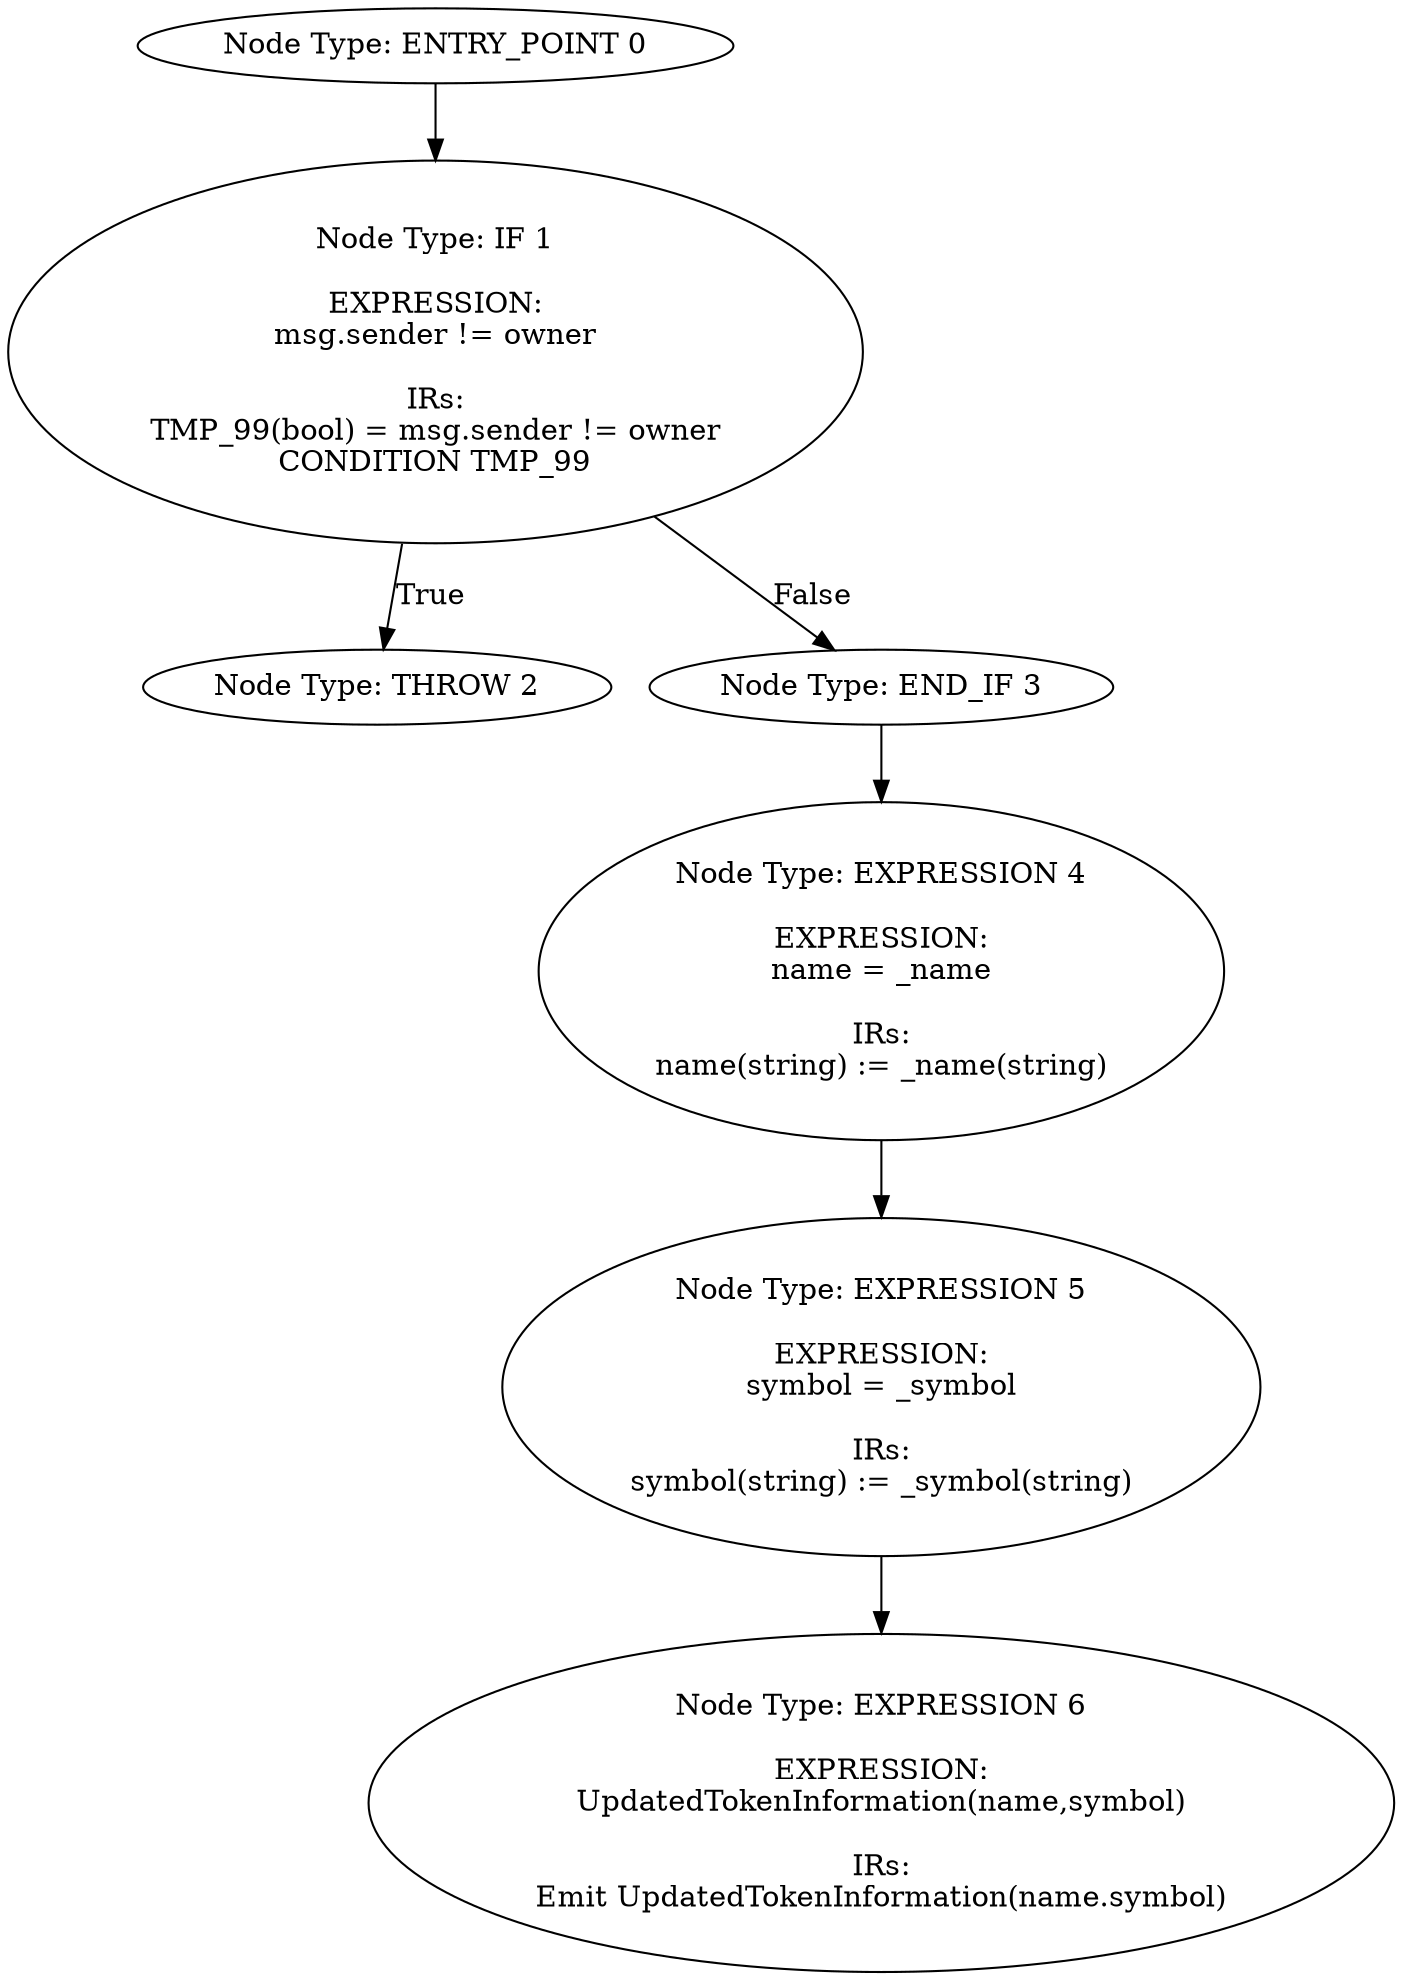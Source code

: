 digraph{
0[label="Node Type: ENTRY_POINT 0
"];
0->1;
1[label="Node Type: IF 1

EXPRESSION:
msg.sender != owner

IRs:
TMP_99(bool) = msg.sender != owner
CONDITION TMP_99"];
1->2[label="True"];
1->3[label="False"];
2[label="Node Type: THROW 2
"];
3[label="Node Type: END_IF 3
"];
3->4;
4[label="Node Type: EXPRESSION 4

EXPRESSION:
name = _name

IRs:
name(string) := _name(string)"];
4->5;
5[label="Node Type: EXPRESSION 5

EXPRESSION:
symbol = _symbol

IRs:
symbol(string) := _symbol(string)"];
5->6;
6[label="Node Type: EXPRESSION 6

EXPRESSION:
UpdatedTokenInformation(name,symbol)

IRs:
Emit UpdatedTokenInformation(name.symbol)"];
}
